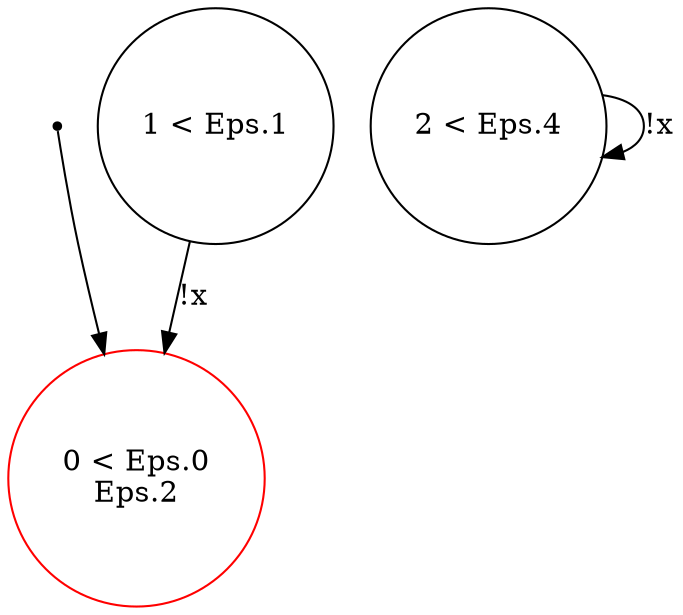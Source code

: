 digraph {
 node [shape=point] ENTRY
 node [shape=circle]
2 [label="2 < Eps.4
"]
1 [label="1 < Eps.1
"]
0 [label="0 < Eps.0
Eps.2
" color="red"]
ENTRY -> 0
2 -> 2 [label="!x"]
1 -> 0 [label="!x"]

}